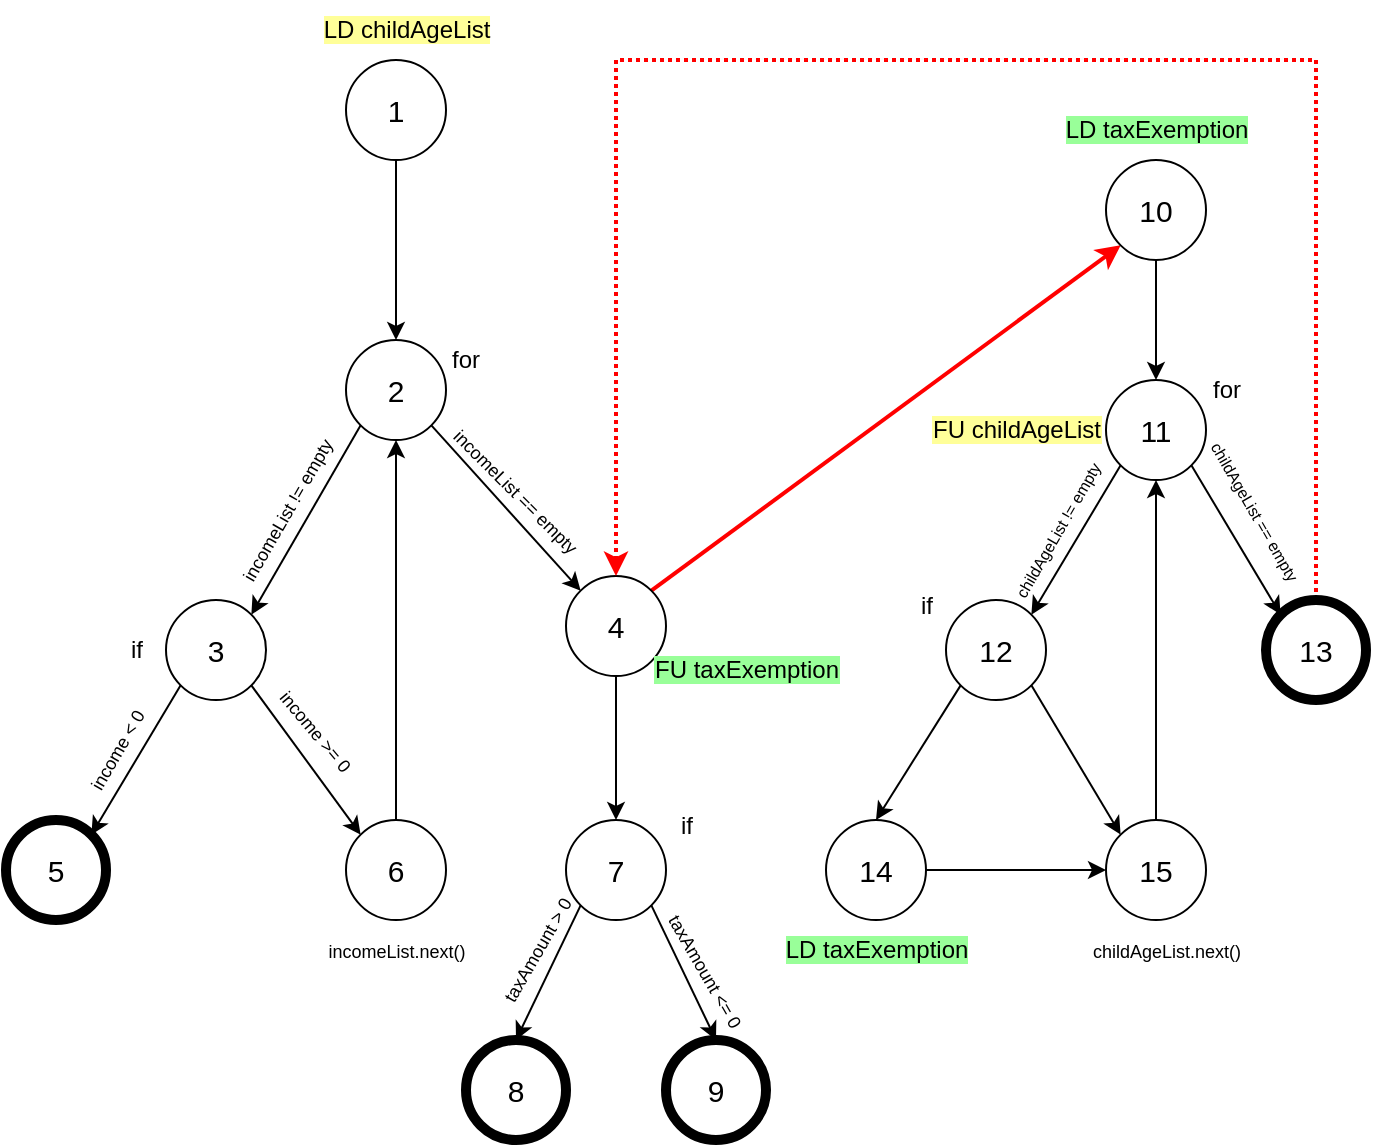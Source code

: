 <mxfile version="24.2.5" type="github">
  <diagram name="Page-1" id="D3VAJ1gMNvXtuMVixLOo">
    <mxGraphModel dx="875" dy="515" grid="1" gridSize="10" guides="1" tooltips="1" connect="1" arrows="1" fold="1" page="1" pageScale="1" pageWidth="850" pageHeight="1100" math="0" shadow="0">
      <root>
        <mxCell id="0" />
        <mxCell id="1" parent="0" />
        <mxCell id="Z1iyhwf6vD_66FzoH7Ow-2" value="&lt;font style=&quot;font-size: 15px;&quot;&gt;2&lt;/font&gt;" style="ellipse;whiteSpace=wrap;html=1;aspect=fixed;" vertex="1" parent="1">
          <mxGeometry x="220" y="250" width="50" height="50" as="geometry" />
        </mxCell>
        <mxCell id="Z1iyhwf6vD_66FzoH7Ow-3" value="" style="endArrow=classic;html=1;rounded=0;exitX=0.5;exitY=1;exitDx=0;exitDy=0;entryX=0.5;entryY=0;entryDx=0;entryDy=0;" edge="1" parent="1" source="Z1iyhwf6vD_66FzoH7Ow-4" target="Z1iyhwf6vD_66FzoH7Ow-2">
          <mxGeometry width="50" height="50" relative="1" as="geometry">
            <mxPoint x="245" y="160" as="sourcePoint" />
            <mxPoint x="100" y="200" as="targetPoint" />
          </mxGeometry>
        </mxCell>
        <mxCell id="Z1iyhwf6vD_66FzoH7Ow-4" value="&lt;font style=&quot;font-size: 15px;&quot;&gt;1&lt;/font&gt;" style="ellipse;whiteSpace=wrap;html=1;aspect=fixed;" vertex="1" parent="1">
          <mxGeometry x="220" y="110" width="50" height="50" as="geometry" />
        </mxCell>
        <mxCell id="Z1iyhwf6vD_66FzoH7Ow-5" value="&lt;font style=&quot;font-size: 15px;&quot;&gt;3&lt;/font&gt;" style="ellipse;whiteSpace=wrap;html=1;aspect=fixed;" vertex="1" parent="1">
          <mxGeometry x="130" y="380" width="50" height="50" as="geometry" />
        </mxCell>
        <mxCell id="Z1iyhwf6vD_66FzoH7Ow-6" value="&lt;font style=&quot;font-size: 15px;&quot;&gt;6&lt;/font&gt;" style="ellipse;whiteSpace=wrap;html=1;aspect=fixed;" vertex="1" parent="1">
          <mxGeometry x="220" y="490" width="50" height="50" as="geometry" />
        </mxCell>
        <mxCell id="Z1iyhwf6vD_66FzoH7Ow-7" value="&lt;font style=&quot;font-size: 15px;&quot;&gt;5&lt;/font&gt;" style="ellipse;whiteSpace=wrap;html=1;aspect=fixed;strokeWidth=5;" vertex="1" parent="1">
          <mxGeometry x="50" y="490" width="50" height="50" as="geometry" />
        </mxCell>
        <mxCell id="Z1iyhwf6vD_66FzoH7Ow-8" value="" style="endArrow=classic;html=1;rounded=0;exitX=0;exitY=1;exitDx=0;exitDy=0;entryX=1;entryY=0;entryDx=0;entryDy=0;" edge="1" parent="1" source="Z1iyhwf6vD_66FzoH7Ow-2" target="Z1iyhwf6vD_66FzoH7Ow-5">
          <mxGeometry width="50" height="50" relative="1" as="geometry">
            <mxPoint x="244.5" y="290" as="sourcePoint" />
            <mxPoint x="244.5" y="410" as="targetPoint" />
          </mxGeometry>
        </mxCell>
        <mxCell id="Z1iyhwf6vD_66FzoH7Ow-9" value="" style="endArrow=classic;html=1;rounded=0;exitX=0;exitY=1;exitDx=0;exitDy=0;entryX=1;entryY=0;entryDx=0;entryDy=0;" edge="1" parent="1" source="Z1iyhwf6vD_66FzoH7Ow-5" target="Z1iyhwf6vD_66FzoH7Ow-7">
          <mxGeometry width="50" height="50" relative="1" as="geometry">
            <mxPoint x="130" y="455" as="sourcePoint" />
            <mxPoint x="130" y="575" as="targetPoint" />
          </mxGeometry>
        </mxCell>
        <mxCell id="Z1iyhwf6vD_66FzoH7Ow-10" value="" style="endArrow=classic;html=1;rounded=0;exitX=0.5;exitY=0;exitDx=0;exitDy=0;entryX=0.5;entryY=1;entryDx=0;entryDy=0;" edge="1" parent="1" source="Z1iyhwf6vD_66FzoH7Ow-6" target="Z1iyhwf6vD_66FzoH7Ow-2">
          <mxGeometry width="50" height="50" relative="1" as="geometry">
            <mxPoint x="275" y="160" as="sourcePoint" />
            <mxPoint x="275" y="280" as="targetPoint" />
          </mxGeometry>
        </mxCell>
        <mxCell id="Z1iyhwf6vD_66FzoH7Ow-11" value="" style="endArrow=classic;html=1;rounded=0;exitX=1;exitY=1;exitDx=0;exitDy=0;entryX=0;entryY=0;entryDx=0;entryDy=0;" edge="1" parent="1" source="Z1iyhwf6vD_66FzoH7Ow-5" target="Z1iyhwf6vD_66FzoH7Ow-6">
          <mxGeometry width="50" height="50" relative="1" as="geometry">
            <mxPoint x="285" y="170" as="sourcePoint" />
            <mxPoint x="285" y="290" as="targetPoint" />
          </mxGeometry>
        </mxCell>
        <mxCell id="Z1iyhwf6vD_66FzoH7Ow-13" value="&lt;font style=&quot;font-size: 15px;&quot;&gt;7&lt;/font&gt;" style="ellipse;whiteSpace=wrap;html=1;aspect=fixed;" vertex="1" parent="1">
          <mxGeometry x="330" y="490" width="50" height="50" as="geometry" />
        </mxCell>
        <mxCell id="Z1iyhwf6vD_66FzoH7Ow-14" value="&lt;font style=&quot;font-size: 15px;&quot;&gt;9&lt;/font&gt;" style="ellipse;whiteSpace=wrap;html=1;aspect=fixed;strokeWidth=5;" vertex="1" parent="1">
          <mxGeometry x="380" y="600" width="50" height="50" as="geometry" />
        </mxCell>
        <mxCell id="Z1iyhwf6vD_66FzoH7Ow-15" value="&lt;font style=&quot;font-size: 15px;&quot;&gt;8&lt;/font&gt;" style="ellipse;whiteSpace=wrap;html=1;aspect=fixed;strokeWidth=5;" vertex="1" parent="1">
          <mxGeometry x="280" y="600" width="50" height="50" as="geometry" />
        </mxCell>
        <mxCell id="Z1iyhwf6vD_66FzoH7Ow-38" style="rounded=0;orthogonalLoop=1;jettySize=auto;html=1;exitX=1;exitY=0;exitDx=0;exitDy=0;entryX=0;entryY=1;entryDx=0;entryDy=0;strokeWidth=2;strokeColor=#FF0000;" edge="1" parent="1" source="Z1iyhwf6vD_66FzoH7Ow-16" target="Z1iyhwf6vD_66FzoH7Ow-24">
          <mxGeometry relative="1" as="geometry" />
        </mxCell>
        <mxCell id="Z1iyhwf6vD_66FzoH7Ow-16" value="&lt;font style=&quot;font-size: 15px;&quot;&gt;4&lt;/font&gt;" style="ellipse;whiteSpace=wrap;html=1;aspect=fixed;" vertex="1" parent="1">
          <mxGeometry x="330" y="368" width="50" height="50" as="geometry" />
        </mxCell>
        <mxCell id="Z1iyhwf6vD_66FzoH7Ow-17" value="" style="endArrow=classic;html=1;rounded=0;exitX=0.5;exitY=1;exitDx=0;exitDy=0;entryX=0.5;entryY=0;entryDx=0;entryDy=0;" edge="1" parent="1" source="Z1iyhwf6vD_66FzoH7Ow-16" target="Z1iyhwf6vD_66FzoH7Ow-13">
          <mxGeometry width="50" height="50" relative="1" as="geometry">
            <mxPoint x="255" y="140" as="sourcePoint" />
            <mxPoint x="255" y="260" as="targetPoint" />
          </mxGeometry>
        </mxCell>
        <mxCell id="Z1iyhwf6vD_66FzoH7Ow-18" value="" style="endArrow=classic;html=1;rounded=0;exitX=0;exitY=1;exitDx=0;exitDy=0;entryX=0.5;entryY=0;entryDx=0;entryDy=0;" edge="1" parent="1" source="Z1iyhwf6vD_66FzoH7Ow-13" target="Z1iyhwf6vD_66FzoH7Ow-15">
          <mxGeometry width="50" height="50" relative="1" as="geometry">
            <mxPoint x="265" y="150" as="sourcePoint" />
            <mxPoint x="265" y="270" as="targetPoint" />
          </mxGeometry>
        </mxCell>
        <mxCell id="Z1iyhwf6vD_66FzoH7Ow-19" value="" style="endArrow=classic;html=1;rounded=0;exitX=1;exitY=1;exitDx=0;exitDy=0;entryX=0.5;entryY=0;entryDx=0;entryDy=0;" edge="1" parent="1" source="Z1iyhwf6vD_66FzoH7Ow-13" target="Z1iyhwf6vD_66FzoH7Ow-14">
          <mxGeometry width="50" height="50" relative="1" as="geometry">
            <mxPoint x="275" y="160" as="sourcePoint" />
            <mxPoint x="275" y="280" as="targetPoint" />
          </mxGeometry>
        </mxCell>
        <mxCell id="Z1iyhwf6vD_66FzoH7Ow-20" value="" style="endArrow=classic;html=1;rounded=0;exitX=1;exitY=1;exitDx=0;exitDy=0;entryX=0;entryY=0;entryDx=0;entryDy=0;" edge="1" parent="1" source="Z1iyhwf6vD_66FzoH7Ow-2" target="Z1iyhwf6vD_66FzoH7Ow-16">
          <mxGeometry width="50" height="50" relative="1" as="geometry">
            <mxPoint x="285" y="170" as="sourcePoint" />
            <mxPoint x="285" y="290" as="targetPoint" />
          </mxGeometry>
        </mxCell>
        <mxCell id="Z1iyhwf6vD_66FzoH7Ow-21" value="&lt;font style=&quot;font-size: 15px;&quot;&gt;11&lt;/font&gt;" style="ellipse;whiteSpace=wrap;html=1;aspect=fixed;" vertex="1" parent="1">
          <mxGeometry x="600" y="270" width="50" height="50" as="geometry" />
        </mxCell>
        <mxCell id="Z1iyhwf6vD_66FzoH7Ow-37" style="edgeStyle=orthogonalEdgeStyle;rounded=0;orthogonalLoop=1;jettySize=auto;html=1;entryX=0.5;entryY=0;entryDx=0;entryDy=0;dashed=1;dashPattern=1 1;strokeColor=#FF0000;strokeWidth=2;exitX=0.5;exitY=0;exitDx=0;exitDy=0;" edge="1" parent="1" source="Z1iyhwf6vD_66FzoH7Ow-22" target="Z1iyhwf6vD_66FzoH7Ow-16">
          <mxGeometry relative="1" as="geometry">
            <Array as="points">
              <mxPoint x="705" y="110" />
              <mxPoint x="355" y="110" />
            </Array>
          </mxGeometry>
        </mxCell>
        <mxCell id="Z1iyhwf6vD_66FzoH7Ow-22" value="&lt;font style=&quot;font-size: 15px;&quot;&gt;13&lt;/font&gt;" style="ellipse;whiteSpace=wrap;html=1;aspect=fixed;strokeWidth=5;" vertex="1" parent="1">
          <mxGeometry x="680" y="380" width="50" height="50" as="geometry" />
        </mxCell>
        <mxCell id="Z1iyhwf6vD_66FzoH7Ow-23" value="&lt;font style=&quot;font-size: 15px;&quot;&gt;12&lt;/font&gt;" style="ellipse;whiteSpace=wrap;html=1;aspect=fixed;" vertex="1" parent="1">
          <mxGeometry x="520" y="380" width="50" height="50" as="geometry" />
        </mxCell>
        <mxCell id="Z1iyhwf6vD_66FzoH7Ow-24" value="&lt;font style=&quot;font-size: 15px;&quot;&gt;10&lt;/font&gt;" style="ellipse;whiteSpace=wrap;html=1;aspect=fixed;" vertex="1" parent="1">
          <mxGeometry x="600" y="160" width="50" height="50" as="geometry" />
        </mxCell>
        <mxCell id="Z1iyhwf6vD_66FzoH7Ow-25" value="" style="endArrow=classic;html=1;rounded=0;exitX=0.5;exitY=1;exitDx=0;exitDy=0;entryX=0.5;entryY=0;entryDx=0;entryDy=0;" edge="1" parent="1" source="Z1iyhwf6vD_66FzoH7Ow-24" target="Z1iyhwf6vD_66FzoH7Ow-21">
          <mxGeometry width="50" height="50" relative="1" as="geometry">
            <mxPoint x="575" y="-50" as="sourcePoint" />
            <mxPoint x="575" y="70" as="targetPoint" />
          </mxGeometry>
        </mxCell>
        <mxCell id="Z1iyhwf6vD_66FzoH7Ow-26" value="" style="endArrow=classic;html=1;rounded=0;exitX=0;exitY=1;exitDx=0;exitDy=0;entryX=1;entryY=0;entryDx=0;entryDy=0;" edge="1" parent="1" source="Z1iyhwf6vD_66FzoH7Ow-21" target="Z1iyhwf6vD_66FzoH7Ow-23">
          <mxGeometry width="50" height="50" relative="1" as="geometry">
            <mxPoint x="585" y="-40" as="sourcePoint" />
            <mxPoint x="585" y="80" as="targetPoint" />
          </mxGeometry>
        </mxCell>
        <mxCell id="Z1iyhwf6vD_66FzoH7Ow-27" value="" style="endArrow=classic;html=1;rounded=0;exitX=1;exitY=1;exitDx=0;exitDy=0;entryX=0;entryY=0;entryDx=0;entryDy=0;" edge="1" parent="1" source="Z1iyhwf6vD_66FzoH7Ow-21" target="Z1iyhwf6vD_66FzoH7Ow-22">
          <mxGeometry width="50" height="50" relative="1" as="geometry">
            <mxPoint x="595" y="-30" as="sourcePoint" />
            <mxPoint x="595" y="90" as="targetPoint" />
          </mxGeometry>
        </mxCell>
        <mxCell id="Z1iyhwf6vD_66FzoH7Ow-39" style="edgeStyle=orthogonalEdgeStyle;rounded=0;orthogonalLoop=1;jettySize=auto;html=1;exitX=1;exitY=0.5;exitDx=0;exitDy=0;entryX=0;entryY=0.5;entryDx=0;entryDy=0;" edge="1" parent="1" source="Z1iyhwf6vD_66FzoH7Ow-28" target="Z1iyhwf6vD_66FzoH7Ow-29">
          <mxGeometry relative="1" as="geometry" />
        </mxCell>
        <mxCell id="Z1iyhwf6vD_66FzoH7Ow-28" value="&lt;font style=&quot;font-size: 15px;&quot;&gt;14&lt;/font&gt;" style="ellipse;whiteSpace=wrap;html=1;aspect=fixed;" vertex="1" parent="1">
          <mxGeometry x="460" y="490" width="50" height="50" as="geometry" />
        </mxCell>
        <mxCell id="Z1iyhwf6vD_66FzoH7Ow-29" value="&lt;font style=&quot;font-size: 15px;&quot;&gt;15&lt;/font&gt;" style="ellipse;whiteSpace=wrap;html=1;aspect=fixed;" vertex="1" parent="1">
          <mxGeometry x="600" y="490" width="50" height="50" as="geometry" />
        </mxCell>
        <mxCell id="Z1iyhwf6vD_66FzoH7Ow-30" value="" style="endArrow=classic;html=1;rounded=0;entryX=0.5;entryY=0;entryDx=0;entryDy=0;exitX=0;exitY=1;exitDx=0;exitDy=0;" edge="1" parent="1" source="Z1iyhwf6vD_66FzoH7Ow-23" target="Z1iyhwf6vD_66FzoH7Ow-28">
          <mxGeometry width="50" height="50" relative="1" as="geometry">
            <mxPoint x="620" y="470" as="sourcePoint" />
            <mxPoint x="655" y="420" as="targetPoint" />
          </mxGeometry>
        </mxCell>
        <mxCell id="Z1iyhwf6vD_66FzoH7Ow-31" value="" style="endArrow=classic;html=1;rounded=0;exitX=1;exitY=1;exitDx=0;exitDy=0;entryX=0;entryY=0;entryDx=0;entryDy=0;" edge="1" parent="1" source="Z1iyhwf6vD_66FzoH7Ow-23" target="Z1iyhwf6vD_66FzoH7Ow-29">
          <mxGeometry width="50" height="50" relative="1" as="geometry">
            <mxPoint x="707" y="363" as="sourcePoint" />
            <mxPoint x="665" y="430" as="targetPoint" />
          </mxGeometry>
        </mxCell>
        <mxCell id="Z1iyhwf6vD_66FzoH7Ow-32" value="" style="endArrow=classic;html=1;rounded=0;exitX=0.5;exitY=0;exitDx=0;exitDy=0;entryX=0.5;entryY=1;entryDx=0;entryDy=0;" edge="1" parent="1" source="Z1iyhwf6vD_66FzoH7Ow-29" target="Z1iyhwf6vD_66FzoH7Ow-21">
          <mxGeometry width="50" height="50" relative="1" as="geometry">
            <mxPoint x="673" y="463" as="sourcePoint" />
            <mxPoint x="697" y="537" as="targetPoint" />
          </mxGeometry>
        </mxCell>
        <mxCell id="Z1iyhwf6vD_66FzoH7Ow-40" value="for" style="text;html=1;align=center;verticalAlign=middle;whiteSpace=wrap;rounded=0;" vertex="1" parent="1">
          <mxGeometry x="260" y="250" width="40" height="20" as="geometry" />
        </mxCell>
        <mxCell id="Z1iyhwf6vD_66FzoH7Ow-42" value="if" style="text;html=1;align=center;verticalAlign=middle;resizable=0;points=[];autosize=1;strokeColor=none;fillColor=none;" vertex="1" parent="1">
          <mxGeometry x="100" y="390" width="30" height="30" as="geometry" />
        </mxCell>
        <mxCell id="Z1iyhwf6vD_66FzoH7Ow-43" value="if" style="text;html=1;align=center;verticalAlign=middle;resizable=0;points=[];autosize=1;strokeColor=none;fillColor=none;" vertex="1" parent="1">
          <mxGeometry x="375" y="478" width="30" height="30" as="geometry" />
        </mxCell>
        <mxCell id="Z1iyhwf6vD_66FzoH7Ow-44" value="for" style="text;html=1;align=center;verticalAlign=middle;resizable=0;points=[];autosize=1;strokeColor=none;fillColor=none;" vertex="1" parent="1">
          <mxGeometry x="640" y="260" width="40" height="30" as="geometry" />
        </mxCell>
        <mxCell id="Z1iyhwf6vD_66FzoH7Ow-45" value="if" style="text;html=1;align=center;verticalAlign=middle;resizable=0;points=[];autosize=1;strokeColor=none;fillColor=none;" vertex="1" parent="1">
          <mxGeometry x="495" y="368" width="30" height="30" as="geometry" />
        </mxCell>
        <mxCell id="Z1iyhwf6vD_66FzoH7Ow-46" value="&lt;font style=&quot;font-size: 9px;&quot;&gt;incomeList != empty&lt;/font&gt;" style="text;html=1;align=center;verticalAlign=middle;resizable=0;points=[];autosize=1;strokeColor=none;fillColor=none;rotation=-60;" vertex="1" parent="1">
          <mxGeometry x="140" y="320" width="100" height="30" as="geometry" />
        </mxCell>
        <mxCell id="Z1iyhwf6vD_66FzoH7Ow-47" value="&lt;font style=&quot;font-size: 9px;&quot;&gt;incomeList == empty&lt;/font&gt;" style="text;html=1;align=center;verticalAlign=middle;resizable=0;points=[];autosize=1;strokeColor=none;fillColor=none;rotation=45;" vertex="1" parent="1">
          <mxGeometry x="250" y="310" width="110" height="30" as="geometry" />
        </mxCell>
        <mxCell id="Z1iyhwf6vD_66FzoH7Ow-48" value="&lt;font style=&quot;font-size: 9px;&quot;&gt;incomeList.next()&lt;/font&gt;" style="text;html=1;align=center;verticalAlign=middle;resizable=0;points=[];autosize=1;strokeColor=none;fillColor=none;" vertex="1" parent="1">
          <mxGeometry x="200" y="540" width="90" height="30" as="geometry" />
        </mxCell>
        <mxCell id="Z1iyhwf6vD_66FzoH7Ow-49" value="&lt;font style=&quot;font-size: 9px;&quot;&gt;childAgeList.next()&lt;/font&gt;" style="text;html=1;align=center;verticalAlign=middle;resizable=0;points=[];autosize=1;strokeColor=none;fillColor=none;" vertex="1" parent="1">
          <mxGeometry x="580" y="540" width="100" height="30" as="geometry" />
        </mxCell>
        <mxCell id="Z1iyhwf6vD_66FzoH7Ow-51" value="&lt;font style=&quot;font-size: 8px;&quot;&gt;childAgeList != empty&lt;/font&gt;" style="text;html=1;align=center;verticalAlign=middle;resizable=0;points=[];autosize=1;strokeColor=none;fillColor=none;rotation=-60;" vertex="1" parent="1">
          <mxGeometry x="525" y="330" width="100" height="30" as="geometry" />
        </mxCell>
        <mxCell id="Z1iyhwf6vD_66FzoH7Ow-52" value="&lt;font style=&quot;font-size: 8px;&quot;&gt;childAgeList == empty&lt;/font&gt;" style="text;html=1;align=center;verticalAlign=middle;resizable=0;points=[];autosize=1;strokeColor=none;fillColor=none;rotation=60;" vertex="1" parent="1">
          <mxGeometry x="625" y="320" width="100" height="30" as="geometry" />
        </mxCell>
        <mxCell id="Z1iyhwf6vD_66FzoH7Ow-55" value="&lt;font style=&quot;font-size: 12px; background-color: rgb(255, 255, 153);&quot;&gt;LD childAgeList&lt;/font&gt;" style="text;html=1;align=center;verticalAlign=middle;resizable=0;points=[];autosize=1;strokeColor=none;fillColor=none;" vertex="1" parent="1">
          <mxGeometry x="195" y="80" width="110" height="30" as="geometry" />
        </mxCell>
        <mxCell id="Z1iyhwf6vD_66FzoH7Ow-56" value="&lt;span style=&quot;background-color: rgb(255, 255, 153);&quot;&gt;FU&amp;nbsp;childAgeList&lt;/span&gt;" style="text;html=1;align=center;verticalAlign=middle;resizable=0;points=[];autosize=1;strokeColor=none;fillColor=none;" vertex="1" parent="1">
          <mxGeometry x="500" y="280" width="110" height="30" as="geometry" />
        </mxCell>
        <mxCell id="Z1iyhwf6vD_66FzoH7Ow-57" value="&lt;span style=&quot;background-color: rgb(153, 255, 153);&quot;&gt;LD&amp;nbsp;taxExemption&lt;/span&gt;" style="text;html=1;align=center;verticalAlign=middle;resizable=0;points=[];autosize=1;strokeColor=none;fillColor=none;" vertex="1" parent="1">
          <mxGeometry x="430" y="540" width="110" height="30" as="geometry" />
        </mxCell>
        <mxCell id="Z1iyhwf6vD_66FzoH7Ow-58" value="&lt;span style=&quot;background-color: rgb(153, 255, 153);&quot;&gt;FU taxExemption&lt;/span&gt;" style="text;html=1;align=center;verticalAlign=middle;resizable=0;points=[];autosize=1;strokeColor=none;fillColor=none;" vertex="1" parent="1">
          <mxGeometry x="360" y="400" width="120" height="30" as="geometry" />
        </mxCell>
        <mxCell id="Z1iyhwf6vD_66FzoH7Ow-59" value="&lt;span style=&quot;background-color: rgb(153, 255, 153);&quot;&gt;LD&amp;nbsp;taxExemption&lt;/span&gt;" style="text;html=1;align=center;verticalAlign=middle;resizable=0;points=[];autosize=1;strokeColor=none;fillColor=none;" vertex="1" parent="1">
          <mxGeometry x="570" y="130" width="110" height="30" as="geometry" />
        </mxCell>
        <mxCell id="Z1iyhwf6vD_66FzoH7Ow-60" value="&lt;font style=&quot;font-size: 9px;&quot;&gt;income &amp;lt; 0&lt;/font&gt;" style="text;html=1;align=center;verticalAlign=middle;resizable=0;points=[];autosize=1;strokeColor=none;fillColor=none;rotation=-60;" vertex="1" parent="1">
          <mxGeometry x="70" y="440" width="70" height="30" as="geometry" />
        </mxCell>
        <mxCell id="Z1iyhwf6vD_66FzoH7Ow-65" value="&lt;font style=&quot;font-size: 9px;&quot;&gt;income &amp;gt;= 0&lt;/font&gt;" style="text;html=1;align=center;verticalAlign=middle;resizable=0;points=[];autosize=1;strokeColor=none;fillColor=none;rotation=50;" vertex="1" parent="1">
          <mxGeometry x="170" y="430" width="70" height="30" as="geometry" />
        </mxCell>
        <mxCell id="Z1iyhwf6vD_66FzoH7Ow-67" value="&lt;font style=&quot;font-size: 9px;&quot;&gt;taxAmount &amp;gt; 0&lt;/font&gt;" style="text;html=1;align=center;verticalAlign=middle;resizable=0;points=[];autosize=1;strokeColor=none;fillColor=none;rotation=-60;" vertex="1" parent="1">
          <mxGeometry x="275" y="540" width="80" height="30" as="geometry" />
        </mxCell>
        <mxCell id="Z1iyhwf6vD_66FzoH7Ow-68" value="&lt;font style=&quot;font-size: 9px;&quot;&gt;taxAmount &amp;lt;= 0&lt;/font&gt;" style="text;html=1;align=center;verticalAlign=middle;resizable=0;points=[];autosize=1;strokeColor=none;fillColor=none;rotation=60;" vertex="1" parent="1">
          <mxGeometry x="355" y="550" width="90" height="30" as="geometry" />
        </mxCell>
      </root>
    </mxGraphModel>
  </diagram>
</mxfile>
